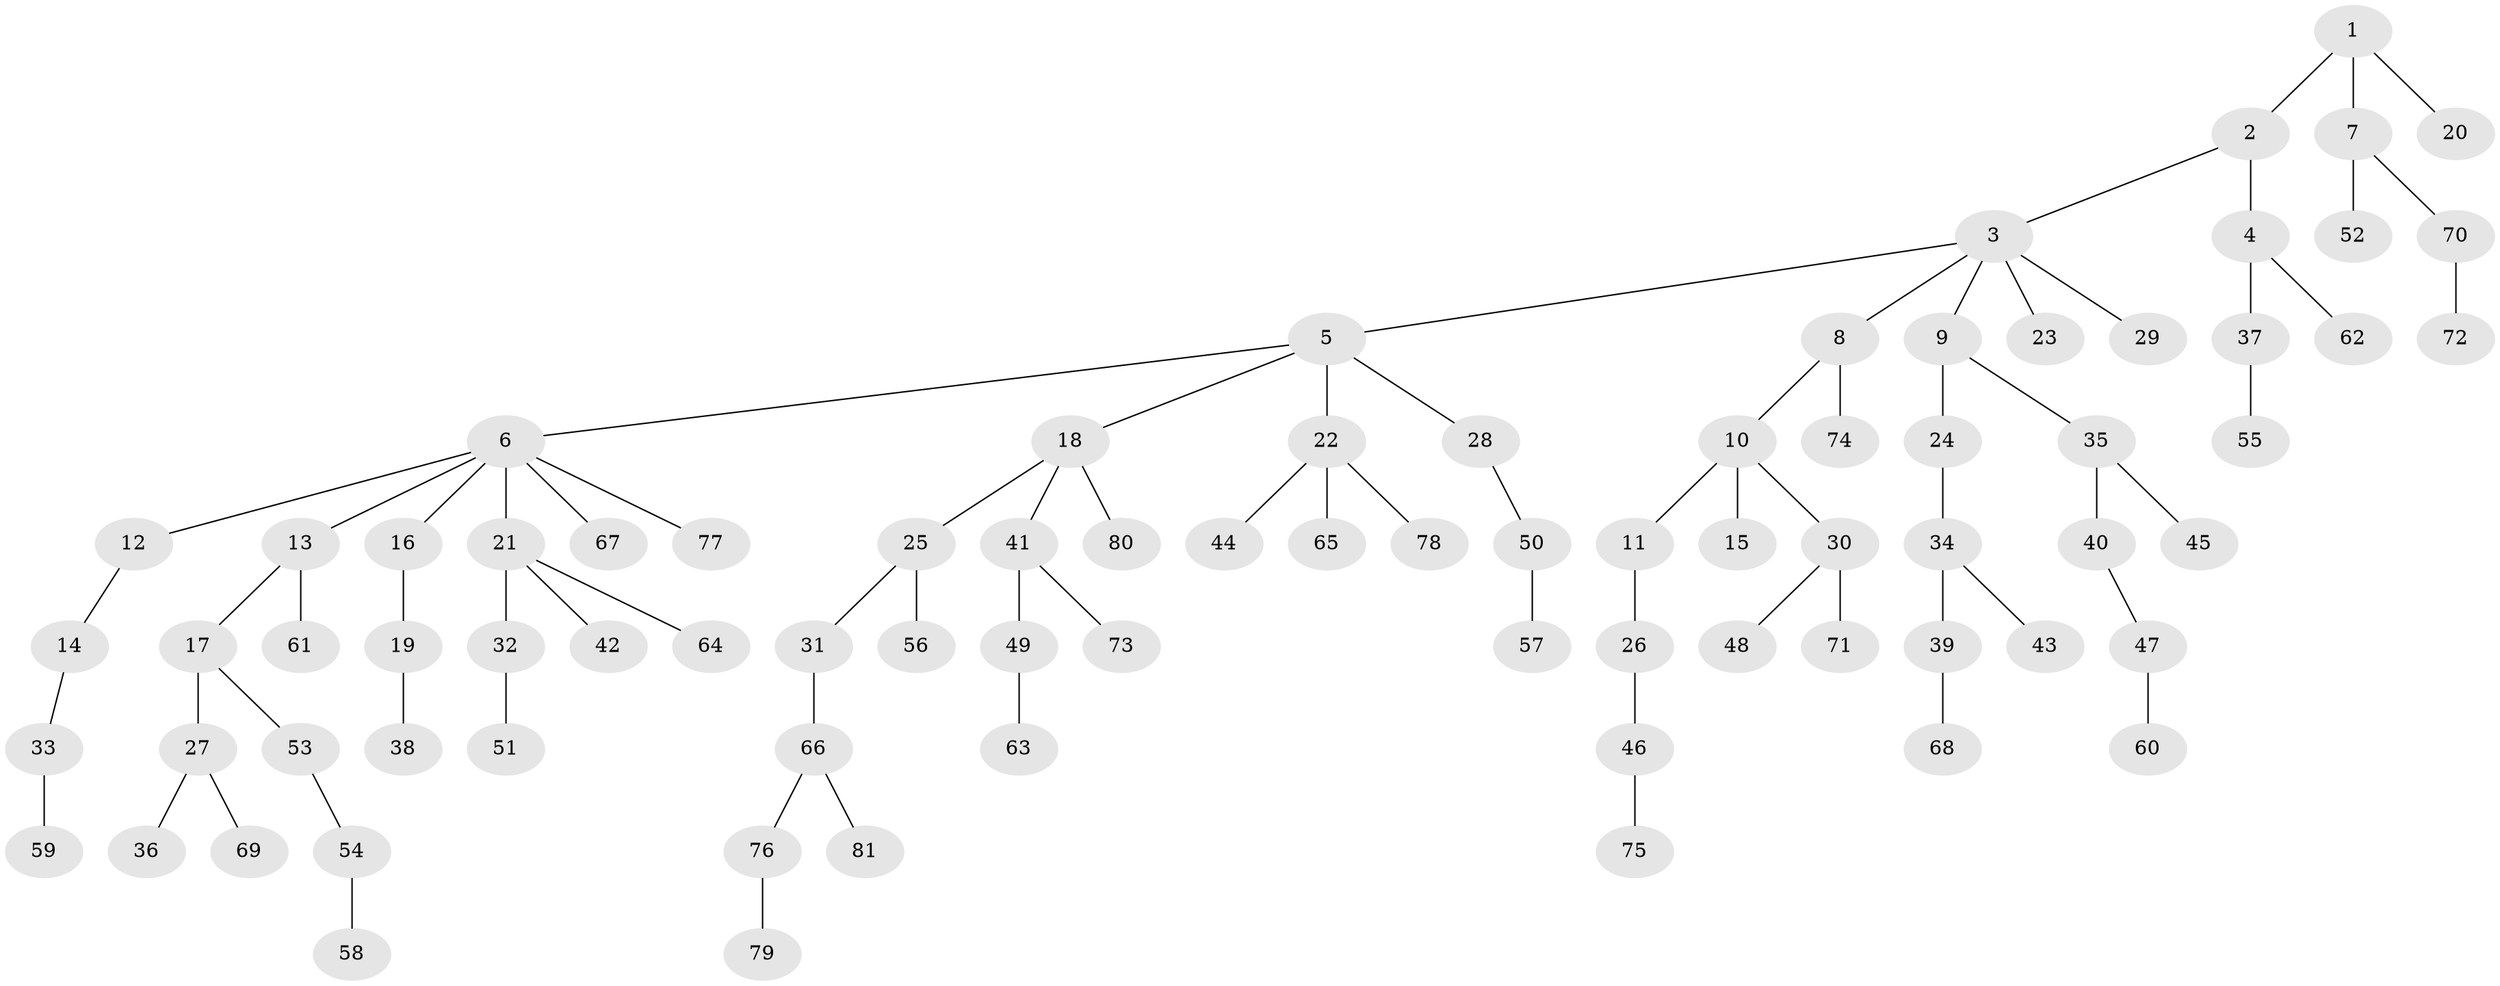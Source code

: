 // coarse degree distribution, {2: 0.27450980392156865, 3: 0.0784313725490196, 9: 0.0392156862745098, 5: 0.0392156862745098, 4: 0.0196078431372549, 1: 0.5490196078431373}
// Generated by graph-tools (version 1.1) at 2025/42/03/06/25 10:42:02]
// undirected, 81 vertices, 80 edges
graph export_dot {
graph [start="1"]
  node [color=gray90,style=filled];
  1;
  2;
  3;
  4;
  5;
  6;
  7;
  8;
  9;
  10;
  11;
  12;
  13;
  14;
  15;
  16;
  17;
  18;
  19;
  20;
  21;
  22;
  23;
  24;
  25;
  26;
  27;
  28;
  29;
  30;
  31;
  32;
  33;
  34;
  35;
  36;
  37;
  38;
  39;
  40;
  41;
  42;
  43;
  44;
  45;
  46;
  47;
  48;
  49;
  50;
  51;
  52;
  53;
  54;
  55;
  56;
  57;
  58;
  59;
  60;
  61;
  62;
  63;
  64;
  65;
  66;
  67;
  68;
  69;
  70;
  71;
  72;
  73;
  74;
  75;
  76;
  77;
  78;
  79;
  80;
  81;
  1 -- 2;
  1 -- 7;
  1 -- 20;
  2 -- 3;
  2 -- 4;
  3 -- 5;
  3 -- 8;
  3 -- 9;
  3 -- 23;
  3 -- 29;
  4 -- 37;
  4 -- 62;
  5 -- 6;
  5 -- 18;
  5 -- 22;
  5 -- 28;
  6 -- 12;
  6 -- 13;
  6 -- 16;
  6 -- 21;
  6 -- 67;
  6 -- 77;
  7 -- 52;
  7 -- 70;
  8 -- 10;
  8 -- 74;
  9 -- 24;
  9 -- 35;
  10 -- 11;
  10 -- 15;
  10 -- 30;
  11 -- 26;
  12 -- 14;
  13 -- 17;
  13 -- 61;
  14 -- 33;
  16 -- 19;
  17 -- 27;
  17 -- 53;
  18 -- 25;
  18 -- 41;
  18 -- 80;
  19 -- 38;
  21 -- 32;
  21 -- 42;
  21 -- 64;
  22 -- 44;
  22 -- 65;
  22 -- 78;
  24 -- 34;
  25 -- 31;
  25 -- 56;
  26 -- 46;
  27 -- 36;
  27 -- 69;
  28 -- 50;
  30 -- 48;
  30 -- 71;
  31 -- 66;
  32 -- 51;
  33 -- 59;
  34 -- 39;
  34 -- 43;
  35 -- 40;
  35 -- 45;
  37 -- 55;
  39 -- 68;
  40 -- 47;
  41 -- 49;
  41 -- 73;
  46 -- 75;
  47 -- 60;
  49 -- 63;
  50 -- 57;
  53 -- 54;
  54 -- 58;
  66 -- 76;
  66 -- 81;
  70 -- 72;
  76 -- 79;
}
